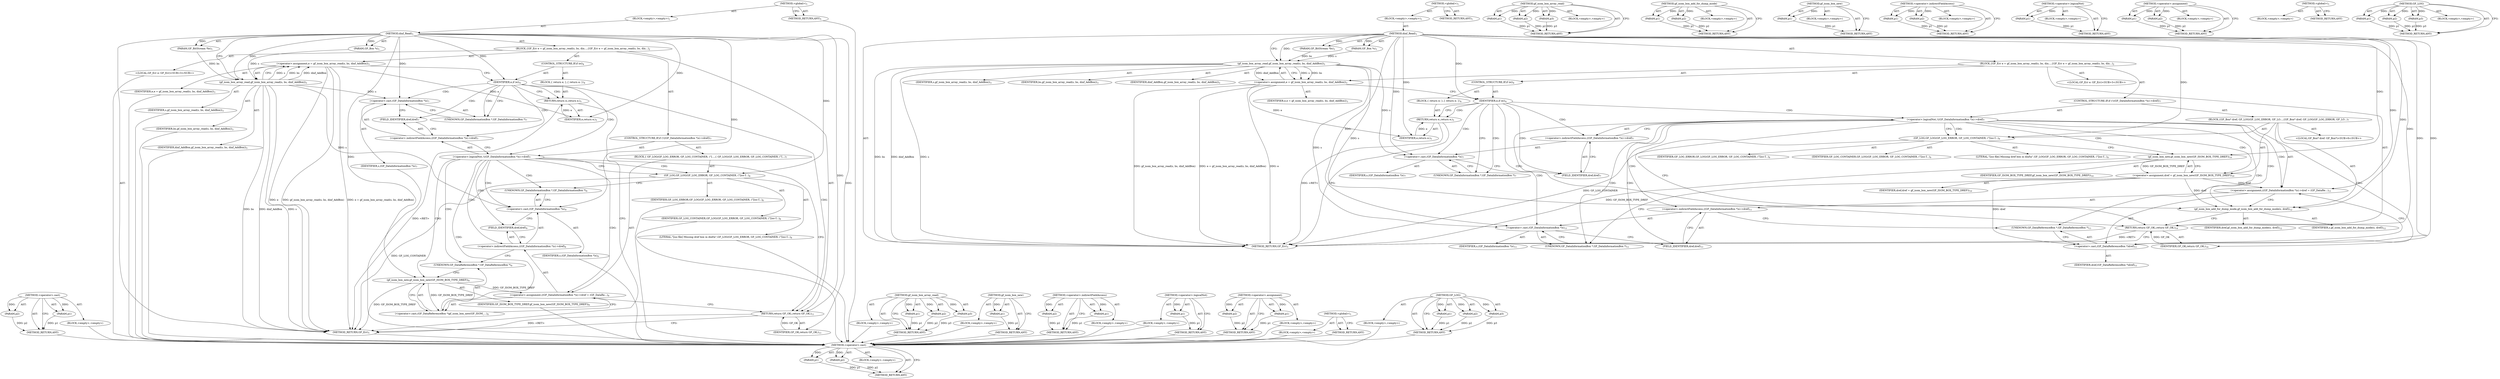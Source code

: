 digraph "GF_LOG" {
vulnerable_91 [label=<(METHOD,&lt;operator&gt;.cast)>];
vulnerable_92 [label=<(PARAM,p1)>];
vulnerable_93 [label=<(PARAM,p2)>];
vulnerable_94 [label=<(BLOCK,&lt;empty&gt;,&lt;empty&gt;)>];
vulnerable_95 [label=<(METHOD_RETURN,ANY)>];
vulnerable_6 [label=<(METHOD,&lt;global&gt;)<SUB>1</SUB>>];
vulnerable_7 [label=<(BLOCK,&lt;empty&gt;,&lt;empty&gt;)<SUB>1</SUB>>];
vulnerable_8 [label=<(METHOD,dinf_Read)<SUB>1</SUB>>];
vulnerable_9 [label=<(PARAM,GF_Box *s)<SUB>1</SUB>>];
vulnerable_10 [label=<(PARAM,GF_BitStream *bs)<SUB>1</SUB>>];
vulnerable_11 [label=<(BLOCK,{
	GF_Err e = gf_isom_box_array_read(s, bs, din...,{
	GF_Err e = gf_isom_box_array_read(s, bs, din...)<SUB>2</SUB>>];
vulnerable_12 [label="<(LOCAL,GF_Err e: GF_Err)<SUB>3</SUB>>"];
vulnerable_13 [label=<(&lt;operator&gt;.assignment,e = gf_isom_box_array_read(s, bs, dinf_AddBox))<SUB>3</SUB>>];
vulnerable_14 [label=<(IDENTIFIER,e,e = gf_isom_box_array_read(s, bs, dinf_AddBox))<SUB>3</SUB>>];
vulnerable_15 [label=<(gf_isom_box_array_read,gf_isom_box_array_read(s, bs, dinf_AddBox))<SUB>3</SUB>>];
vulnerable_16 [label=<(IDENTIFIER,s,gf_isom_box_array_read(s, bs, dinf_AddBox))<SUB>3</SUB>>];
vulnerable_17 [label=<(IDENTIFIER,bs,gf_isom_box_array_read(s, bs, dinf_AddBox))<SUB>3</SUB>>];
vulnerable_18 [label=<(IDENTIFIER,dinf_AddBox,gf_isom_box_array_read(s, bs, dinf_AddBox))<SUB>3</SUB>>];
vulnerable_19 [label=<(CONTROL_STRUCTURE,IF,if (e))<SUB>4</SUB>>];
vulnerable_20 [label=<(IDENTIFIER,e,if (e))<SUB>4</SUB>>];
vulnerable_21 [label=<(BLOCK,{
 		return e;
 	},{
 		return e;
 	})<SUB>4</SUB>>];
vulnerable_22 [label=<(RETURN,return e;,return e;)<SUB>5</SUB>>];
vulnerable_23 [label=<(IDENTIFIER,e,return e;)<SUB>5</SUB>>];
vulnerable_24 [label=<(CONTROL_STRUCTURE,IF,if (!((GF_DataInformationBox *)s)-&gt;dref))<SUB>7</SUB>>];
vulnerable_25 [label=<(&lt;operator&gt;.logicalNot,!((GF_DataInformationBox *)s)-&gt;dref)<SUB>7</SUB>>];
vulnerable_26 [label=<(&lt;operator&gt;.indirectFieldAccess,((GF_DataInformationBox *)s)-&gt;dref)<SUB>7</SUB>>];
vulnerable_27 [label=<(&lt;operator&gt;.cast,(GF_DataInformationBox *)s)<SUB>7</SUB>>];
vulnerable_28 [label=<(UNKNOWN,GF_DataInformationBox *,GF_DataInformationBox *)<SUB>7</SUB>>];
vulnerable_29 [label=<(IDENTIFIER,s,(GF_DataInformationBox *)s)<SUB>7</SUB>>];
vulnerable_30 [label=<(FIELD_IDENTIFIER,dref,dref)<SUB>7</SUB>>];
vulnerable_31 [label=<(BLOCK,{
 		GF_LOG(GF_LOG_ERROR, GF_LOG_CONTAINER, (&quot;[...,{
 		GF_LOG(GF_LOG_ERROR, GF_LOG_CONTAINER, (&quot;[...)<SUB>7</SUB>>];
vulnerable_32 [label=<(GF_LOG,GF_LOG(GF_LOG_ERROR, GF_LOG_CONTAINER, (&quot;[iso f...)<SUB>8</SUB>>];
vulnerable_33 [label=<(IDENTIFIER,GF_LOG_ERROR,GF_LOG(GF_LOG_ERROR, GF_LOG_CONTAINER, (&quot;[iso f...)<SUB>8</SUB>>];
vulnerable_34 [label=<(IDENTIFIER,GF_LOG_CONTAINER,GF_LOG(GF_LOG_ERROR, GF_LOG_CONTAINER, (&quot;[iso f...)<SUB>8</SUB>>];
vulnerable_35 [label=<(LITERAL,&quot;[iso file] Missing dref box in dinf\n&quot;,GF_LOG(GF_LOG_ERROR, GF_LOG_CONTAINER, (&quot;[iso f...)<SUB>8</SUB>>];
vulnerable_36 [label=<(&lt;operator&gt;.assignment,((GF_DataInformationBox *)s)-&gt;dref = (GF_DataRe...)<SUB>9</SUB>>];
vulnerable_37 [label=<(&lt;operator&gt;.indirectFieldAccess,((GF_DataInformationBox *)s)-&gt;dref)<SUB>9</SUB>>];
vulnerable_38 [label=<(&lt;operator&gt;.cast,(GF_DataInformationBox *)s)<SUB>9</SUB>>];
vulnerable_39 [label=<(UNKNOWN,GF_DataInformationBox *,GF_DataInformationBox *)<SUB>9</SUB>>];
vulnerable_40 [label=<(IDENTIFIER,s,(GF_DataInformationBox *)s)<SUB>9</SUB>>];
vulnerable_41 [label=<(FIELD_IDENTIFIER,dref,dref)<SUB>9</SUB>>];
vulnerable_42 [label=<(&lt;operator&gt;.cast,(GF_DataReferenceBox *)gf_isom_box_new(GF_ISOM_...)<SUB>9</SUB>>];
vulnerable_43 [label=<(UNKNOWN,GF_DataReferenceBox *,GF_DataReferenceBox *)<SUB>9</SUB>>];
vulnerable_44 [label=<(gf_isom_box_new,gf_isom_box_new(GF_ISOM_BOX_TYPE_DREF))<SUB>9</SUB>>];
vulnerable_45 [label=<(IDENTIFIER,GF_ISOM_BOX_TYPE_DREF,gf_isom_box_new(GF_ISOM_BOX_TYPE_DREF))<SUB>9</SUB>>];
vulnerable_46 [label=<(RETURN,return GF_OK;,return GF_OK;)<SUB>11</SUB>>];
vulnerable_47 [label=<(IDENTIFIER,GF_OK,return GF_OK;)<SUB>11</SUB>>];
vulnerable_48 [label=<(METHOD_RETURN,GF_Err)<SUB>1</SUB>>];
vulnerable_50 [label=<(METHOD_RETURN,ANY)<SUB>1</SUB>>];
vulnerable_76 [label=<(METHOD,gf_isom_box_array_read)>];
vulnerable_77 [label=<(PARAM,p1)>];
vulnerable_78 [label=<(PARAM,p2)>];
vulnerable_79 [label=<(PARAM,p3)>];
vulnerable_80 [label=<(BLOCK,&lt;empty&gt;,&lt;empty&gt;)>];
vulnerable_81 [label=<(METHOD_RETURN,ANY)>];
vulnerable_102 [label=<(METHOD,gf_isom_box_new)>];
vulnerable_103 [label=<(PARAM,p1)>];
vulnerable_104 [label=<(BLOCK,&lt;empty&gt;,&lt;empty&gt;)>];
vulnerable_105 [label=<(METHOD_RETURN,ANY)>];
vulnerable_86 [label=<(METHOD,&lt;operator&gt;.indirectFieldAccess)>];
vulnerable_87 [label=<(PARAM,p1)>];
vulnerable_88 [label=<(PARAM,p2)>];
vulnerable_89 [label=<(BLOCK,&lt;empty&gt;,&lt;empty&gt;)>];
vulnerable_90 [label=<(METHOD_RETURN,ANY)>];
vulnerable_82 [label=<(METHOD,&lt;operator&gt;.logicalNot)>];
vulnerable_83 [label=<(PARAM,p1)>];
vulnerable_84 [label=<(BLOCK,&lt;empty&gt;,&lt;empty&gt;)>];
vulnerable_85 [label=<(METHOD_RETURN,ANY)>];
vulnerable_71 [label=<(METHOD,&lt;operator&gt;.assignment)>];
vulnerable_72 [label=<(PARAM,p1)>];
vulnerable_73 [label=<(PARAM,p2)>];
vulnerable_74 [label=<(BLOCK,&lt;empty&gt;,&lt;empty&gt;)>];
vulnerable_75 [label=<(METHOD_RETURN,ANY)>];
vulnerable_65 [label=<(METHOD,&lt;global&gt;)<SUB>1</SUB>>];
vulnerable_66 [label=<(BLOCK,&lt;empty&gt;,&lt;empty&gt;)>];
vulnerable_67 [label=<(METHOD_RETURN,ANY)>];
vulnerable_96 [label=<(METHOD,GF_LOG)>];
vulnerable_97 [label=<(PARAM,p1)>];
vulnerable_98 [label=<(PARAM,p2)>];
vulnerable_99 [label=<(PARAM,p3)>];
vulnerable_100 [label=<(BLOCK,&lt;empty&gt;,&lt;empty&gt;)>];
vulnerable_101 [label=<(METHOD_RETURN,ANY)>];
fixed_98 [label=<(METHOD,&lt;operator&gt;.cast)>];
fixed_99 [label=<(PARAM,p1)>];
fixed_100 [label=<(PARAM,p2)>];
fixed_101 [label=<(BLOCK,&lt;empty&gt;,&lt;empty&gt;)>];
fixed_102 [label=<(METHOD_RETURN,ANY)>];
fixed_6 [label=<(METHOD,&lt;global&gt;)<SUB>1</SUB>>];
fixed_7 [label=<(BLOCK,&lt;empty&gt;,&lt;empty&gt;)<SUB>1</SUB>>];
fixed_8 [label=<(METHOD,dinf_Read)<SUB>1</SUB>>];
fixed_9 [label=<(PARAM,GF_Box *s)<SUB>1</SUB>>];
fixed_10 [label=<(PARAM,GF_BitStream *bs)<SUB>1</SUB>>];
fixed_11 [label=<(BLOCK,{
	GF_Err e = gf_isom_box_array_read(s, bs, din...,{
	GF_Err e = gf_isom_box_array_read(s, bs, din...)<SUB>2</SUB>>];
fixed_12 [label="<(LOCAL,GF_Err e: GF_Err)<SUB>3</SUB>>"];
fixed_13 [label=<(&lt;operator&gt;.assignment,e = gf_isom_box_array_read(s, bs, dinf_AddBox))<SUB>3</SUB>>];
fixed_14 [label=<(IDENTIFIER,e,e = gf_isom_box_array_read(s, bs, dinf_AddBox))<SUB>3</SUB>>];
fixed_15 [label=<(gf_isom_box_array_read,gf_isom_box_array_read(s, bs, dinf_AddBox))<SUB>3</SUB>>];
fixed_16 [label=<(IDENTIFIER,s,gf_isom_box_array_read(s, bs, dinf_AddBox))<SUB>3</SUB>>];
fixed_17 [label=<(IDENTIFIER,bs,gf_isom_box_array_read(s, bs, dinf_AddBox))<SUB>3</SUB>>];
fixed_18 [label=<(IDENTIFIER,dinf_AddBox,gf_isom_box_array_read(s, bs, dinf_AddBox))<SUB>3</SUB>>];
fixed_19 [label=<(CONTROL_STRUCTURE,IF,if (e))<SUB>4</SUB>>];
fixed_20 [label=<(IDENTIFIER,e,if (e))<SUB>4</SUB>>];
fixed_21 [label=<(BLOCK,{
 		return e;
 	},{
 		return e;
 	})<SUB>4</SUB>>];
fixed_22 [label=<(RETURN,return e;,return e;)<SUB>5</SUB>>];
fixed_23 [label=<(IDENTIFIER,e,return e;)<SUB>5</SUB>>];
fixed_24 [label=<(CONTROL_STRUCTURE,IF,if (!((GF_DataInformationBox *)s)-&gt;dref))<SUB>7</SUB>>];
fixed_25 [label=<(&lt;operator&gt;.logicalNot,!((GF_DataInformationBox *)s)-&gt;dref)<SUB>7</SUB>>];
fixed_26 [label=<(&lt;operator&gt;.indirectFieldAccess,((GF_DataInformationBox *)s)-&gt;dref)<SUB>7</SUB>>];
fixed_27 [label=<(&lt;operator&gt;.cast,(GF_DataInformationBox *)s)<SUB>7</SUB>>];
fixed_28 [label=<(UNKNOWN,GF_DataInformationBox *,GF_DataInformationBox *)<SUB>7</SUB>>];
fixed_29 [label=<(IDENTIFIER,s,(GF_DataInformationBox *)s)<SUB>7</SUB>>];
fixed_30 [label=<(FIELD_IDENTIFIER,dref,dref)<SUB>7</SUB>>];
fixed_31 [label=<(BLOCK,{
		GF_Box* dref;
 		GF_LOG(GF_LOG_ERROR, GF_LO...,{
		GF_Box* dref;
 		GF_LOG(GF_LOG_ERROR, GF_LO...)<SUB>7</SUB>>];
fixed_32 [label="<(LOCAL,GF_Box* dref: GF_Box*)<SUB>8</SUB>>"];
fixed_33 [label=<(GF_LOG,GF_LOG(GF_LOG_ERROR, GF_LOG_CONTAINER, (&quot;[iso f...)<SUB>9</SUB>>];
fixed_34 [label=<(IDENTIFIER,GF_LOG_ERROR,GF_LOG(GF_LOG_ERROR, GF_LOG_CONTAINER, (&quot;[iso f...)<SUB>9</SUB>>];
fixed_35 [label=<(IDENTIFIER,GF_LOG_CONTAINER,GF_LOG(GF_LOG_ERROR, GF_LOG_CONTAINER, (&quot;[iso f...)<SUB>9</SUB>>];
fixed_36 [label=<(LITERAL,&quot;[iso file] Missing dref box in dinf\n&quot;,GF_LOG(GF_LOG_ERROR, GF_LOG_CONTAINER, (&quot;[iso f...)<SUB>9</SUB>>];
fixed_37 [label=<(&lt;operator&gt;.assignment,dref = gf_isom_box_new(GF_ISOM_BOX_TYPE_DREF))<SUB>10</SUB>>];
fixed_38 [label=<(IDENTIFIER,dref,dref = gf_isom_box_new(GF_ISOM_BOX_TYPE_DREF))<SUB>10</SUB>>];
fixed_39 [label=<(gf_isom_box_new,gf_isom_box_new(GF_ISOM_BOX_TYPE_DREF))<SUB>10</SUB>>];
fixed_40 [label=<(IDENTIFIER,GF_ISOM_BOX_TYPE_DREF,gf_isom_box_new(GF_ISOM_BOX_TYPE_DREF))<SUB>10</SUB>>];
fixed_41 [label=<(&lt;operator&gt;.assignment,((GF_DataInformationBox *)s)-&gt;dref = (GF_DataRe...)<SUB>11</SUB>>];
fixed_42 [label=<(&lt;operator&gt;.indirectFieldAccess,((GF_DataInformationBox *)s)-&gt;dref)<SUB>11</SUB>>];
fixed_43 [label=<(&lt;operator&gt;.cast,(GF_DataInformationBox *)s)<SUB>11</SUB>>];
fixed_44 [label=<(UNKNOWN,GF_DataInformationBox *,GF_DataInformationBox *)<SUB>11</SUB>>];
fixed_45 [label=<(IDENTIFIER,s,(GF_DataInformationBox *)s)<SUB>11</SUB>>];
fixed_46 [label=<(FIELD_IDENTIFIER,dref,dref)<SUB>11</SUB>>];
fixed_47 [label=<(&lt;operator&gt;.cast,(GF_DataReferenceBox *)dref)<SUB>11</SUB>>];
fixed_48 [label=<(UNKNOWN,GF_DataReferenceBox *,GF_DataReferenceBox *)<SUB>11</SUB>>];
fixed_49 [label=<(IDENTIFIER,dref,(GF_DataReferenceBox *)dref)<SUB>11</SUB>>];
fixed_50 [label=<(gf_isom_box_add_for_dump_mode,gf_isom_box_add_for_dump_mode(s, dref))<SUB>12</SUB>>];
fixed_51 [label=<(IDENTIFIER,s,gf_isom_box_add_for_dump_mode(s, dref))<SUB>12</SUB>>];
fixed_52 [label=<(IDENTIFIER,dref,gf_isom_box_add_for_dump_mode(s, dref))<SUB>12</SUB>>];
fixed_53 [label=<(RETURN,return GF_OK;,return GF_OK;)<SUB>14</SUB>>];
fixed_54 [label=<(IDENTIFIER,GF_OK,return GF_OK;)<SUB>14</SUB>>];
fixed_55 [label=<(METHOD_RETURN,GF_Err)<SUB>1</SUB>>];
fixed_57 [label=<(METHOD_RETURN,ANY)<SUB>1</SUB>>];
fixed_83 [label=<(METHOD,gf_isom_box_array_read)>];
fixed_84 [label=<(PARAM,p1)>];
fixed_85 [label=<(PARAM,p2)>];
fixed_86 [label=<(PARAM,p3)>];
fixed_87 [label=<(BLOCK,&lt;empty&gt;,&lt;empty&gt;)>];
fixed_88 [label=<(METHOD_RETURN,ANY)>];
fixed_113 [label=<(METHOD,gf_isom_box_add_for_dump_mode)>];
fixed_114 [label=<(PARAM,p1)>];
fixed_115 [label=<(PARAM,p2)>];
fixed_116 [label=<(BLOCK,&lt;empty&gt;,&lt;empty&gt;)>];
fixed_117 [label=<(METHOD_RETURN,ANY)>];
fixed_109 [label=<(METHOD,gf_isom_box_new)>];
fixed_110 [label=<(PARAM,p1)>];
fixed_111 [label=<(BLOCK,&lt;empty&gt;,&lt;empty&gt;)>];
fixed_112 [label=<(METHOD_RETURN,ANY)>];
fixed_93 [label=<(METHOD,&lt;operator&gt;.indirectFieldAccess)>];
fixed_94 [label=<(PARAM,p1)>];
fixed_95 [label=<(PARAM,p2)>];
fixed_96 [label=<(BLOCK,&lt;empty&gt;,&lt;empty&gt;)>];
fixed_97 [label=<(METHOD_RETURN,ANY)>];
fixed_89 [label=<(METHOD,&lt;operator&gt;.logicalNot)>];
fixed_90 [label=<(PARAM,p1)>];
fixed_91 [label=<(BLOCK,&lt;empty&gt;,&lt;empty&gt;)>];
fixed_92 [label=<(METHOD_RETURN,ANY)>];
fixed_78 [label=<(METHOD,&lt;operator&gt;.assignment)>];
fixed_79 [label=<(PARAM,p1)>];
fixed_80 [label=<(PARAM,p2)>];
fixed_81 [label=<(BLOCK,&lt;empty&gt;,&lt;empty&gt;)>];
fixed_82 [label=<(METHOD_RETURN,ANY)>];
fixed_72 [label=<(METHOD,&lt;global&gt;)<SUB>1</SUB>>];
fixed_73 [label=<(BLOCK,&lt;empty&gt;,&lt;empty&gt;)>];
fixed_74 [label=<(METHOD_RETURN,ANY)>];
fixed_103 [label=<(METHOD,GF_LOG)>];
fixed_104 [label=<(PARAM,p1)>];
fixed_105 [label=<(PARAM,p2)>];
fixed_106 [label=<(PARAM,p3)>];
fixed_107 [label=<(BLOCK,&lt;empty&gt;,&lt;empty&gt;)>];
fixed_108 [label=<(METHOD_RETURN,ANY)>];
vulnerable_91 -> vulnerable_92  [key=0, label="AST: "];
vulnerable_91 -> vulnerable_92  [key=1, label="DDG: "];
vulnerable_91 -> vulnerable_94  [key=0, label="AST: "];
vulnerable_91 -> vulnerable_93  [key=0, label="AST: "];
vulnerable_91 -> vulnerable_93  [key=1, label="DDG: "];
vulnerable_91 -> vulnerable_95  [key=0, label="AST: "];
vulnerable_91 -> vulnerable_95  [key=1, label="CFG: "];
vulnerable_92 -> vulnerable_95  [key=0, label="DDG: p1"];
vulnerable_93 -> vulnerable_95  [key=0, label="DDG: p2"];
vulnerable_94 -> fixed_98  [key=0];
vulnerable_95 -> fixed_98  [key=0];
vulnerable_6 -> vulnerable_7  [key=0, label="AST: "];
vulnerable_6 -> vulnerable_50  [key=0, label="AST: "];
vulnerable_6 -> vulnerable_50  [key=1, label="CFG: "];
vulnerable_7 -> vulnerable_8  [key=0, label="AST: "];
vulnerable_8 -> vulnerable_9  [key=0, label="AST: "];
vulnerable_8 -> vulnerable_9  [key=1, label="DDG: "];
vulnerable_8 -> vulnerable_10  [key=0, label="AST: "];
vulnerable_8 -> vulnerable_10  [key=1, label="DDG: "];
vulnerable_8 -> vulnerable_11  [key=0, label="AST: "];
vulnerable_8 -> vulnerable_48  [key=0, label="AST: "];
vulnerable_8 -> vulnerable_15  [key=0, label="CFG: "];
vulnerable_8 -> vulnerable_15  [key=1, label="DDG: "];
vulnerable_8 -> vulnerable_46  [key=0, label="DDG: "];
vulnerable_8 -> vulnerable_20  [key=0, label="DDG: "];
vulnerable_8 -> vulnerable_47  [key=0, label="DDG: "];
vulnerable_8 -> vulnerable_23  [key=0, label="DDG: "];
vulnerable_8 -> vulnerable_32  [key=0, label="DDG: "];
vulnerable_8 -> vulnerable_27  [key=0, label="DDG: "];
vulnerable_8 -> vulnerable_38  [key=0, label="DDG: "];
vulnerable_8 -> vulnerable_44  [key=0, label="DDG: "];
vulnerable_9 -> vulnerable_15  [key=0, label="DDG: s"];
vulnerable_10 -> vulnerable_15  [key=0, label="DDG: bs"];
vulnerable_11 -> vulnerable_12  [key=0, label="AST: "];
vulnerable_11 -> vulnerable_13  [key=0, label="AST: "];
vulnerable_11 -> vulnerable_19  [key=0, label="AST: "];
vulnerable_11 -> vulnerable_24  [key=0, label="AST: "];
vulnerable_11 -> vulnerable_46  [key=0, label="AST: "];
vulnerable_12 -> fixed_98  [key=0];
vulnerable_13 -> vulnerable_14  [key=0, label="AST: "];
vulnerable_13 -> vulnerable_15  [key=0, label="AST: "];
vulnerable_13 -> vulnerable_20  [key=0, label="CFG: "];
vulnerable_13 -> vulnerable_48  [key=0, label="DDG: e"];
vulnerable_13 -> vulnerable_48  [key=1, label="DDG: gf_isom_box_array_read(s, bs, dinf_AddBox)"];
vulnerable_13 -> vulnerable_48  [key=2, label="DDG: e = gf_isom_box_array_read(s, bs, dinf_AddBox)"];
vulnerable_13 -> vulnerable_23  [key=0, label="DDG: e"];
vulnerable_14 -> fixed_98  [key=0];
vulnerable_15 -> vulnerable_16  [key=0, label="AST: "];
vulnerable_15 -> vulnerable_17  [key=0, label="AST: "];
vulnerable_15 -> vulnerable_18  [key=0, label="AST: "];
vulnerable_15 -> vulnerable_13  [key=0, label="CFG: "];
vulnerable_15 -> vulnerable_13  [key=1, label="DDG: s"];
vulnerable_15 -> vulnerable_13  [key=2, label="DDG: bs"];
vulnerable_15 -> vulnerable_13  [key=3, label="DDG: dinf_AddBox"];
vulnerable_15 -> vulnerable_48  [key=0, label="DDG: s"];
vulnerable_15 -> vulnerable_48  [key=1, label="DDG: bs"];
vulnerable_15 -> vulnerable_48  [key=2, label="DDG: dinf_AddBox"];
vulnerable_15 -> vulnerable_27  [key=0, label="DDG: s"];
vulnerable_15 -> vulnerable_38  [key=0, label="DDG: s"];
vulnerable_16 -> fixed_98  [key=0];
vulnerable_17 -> fixed_98  [key=0];
vulnerable_18 -> fixed_98  [key=0];
vulnerable_19 -> vulnerable_20  [key=0, label="AST: "];
vulnerable_19 -> vulnerable_21  [key=0, label="AST: "];
vulnerable_20 -> vulnerable_28  [key=0, label="CFG: "];
vulnerable_20 -> vulnerable_28  [key=1, label="CDG: "];
vulnerable_20 -> vulnerable_22  [key=0, label="CFG: "];
vulnerable_20 -> vulnerable_22  [key=1, label="CDG: "];
vulnerable_20 -> vulnerable_30  [key=0, label="CDG: "];
vulnerable_20 -> vulnerable_26  [key=0, label="CDG: "];
vulnerable_20 -> vulnerable_46  [key=0, label="CDG: "];
vulnerable_20 -> vulnerable_25  [key=0, label="CDG: "];
vulnerable_20 -> vulnerable_27  [key=0, label="CDG: "];
vulnerable_21 -> vulnerable_22  [key=0, label="AST: "];
vulnerable_22 -> vulnerable_23  [key=0, label="AST: "];
vulnerable_22 -> vulnerable_48  [key=0, label="CFG: "];
vulnerable_22 -> vulnerable_48  [key=1, label="DDG: &lt;RET&gt;"];
vulnerable_23 -> vulnerable_22  [key=0, label="DDG: e"];
vulnerable_24 -> vulnerable_25  [key=0, label="AST: "];
vulnerable_24 -> vulnerable_31  [key=0, label="AST: "];
vulnerable_25 -> vulnerable_26  [key=0, label="AST: "];
vulnerable_25 -> vulnerable_32  [key=0, label="CFG: "];
vulnerable_25 -> vulnerable_32  [key=1, label="CDG: "];
vulnerable_25 -> vulnerable_46  [key=0, label="CFG: "];
vulnerable_25 -> vulnerable_42  [key=0, label="CDG: "];
vulnerable_25 -> vulnerable_36  [key=0, label="CDG: "];
vulnerable_25 -> vulnerable_37  [key=0, label="CDG: "];
vulnerable_25 -> vulnerable_38  [key=0, label="CDG: "];
vulnerable_25 -> vulnerable_41  [key=0, label="CDG: "];
vulnerable_25 -> vulnerable_44  [key=0, label="CDG: "];
vulnerable_25 -> vulnerable_39  [key=0, label="CDG: "];
vulnerable_25 -> vulnerable_43  [key=0, label="CDG: "];
vulnerable_26 -> vulnerable_27  [key=0, label="AST: "];
vulnerable_26 -> vulnerable_30  [key=0, label="AST: "];
vulnerable_26 -> vulnerable_25  [key=0, label="CFG: "];
vulnerable_27 -> vulnerable_28  [key=0, label="AST: "];
vulnerable_27 -> vulnerable_29  [key=0, label="AST: "];
vulnerable_27 -> vulnerable_30  [key=0, label="CFG: "];
vulnerable_28 -> vulnerable_27  [key=0, label="CFG: "];
vulnerable_29 -> fixed_98  [key=0];
vulnerable_30 -> vulnerable_26  [key=0, label="CFG: "];
vulnerable_31 -> vulnerable_32  [key=0, label="AST: "];
vulnerable_31 -> vulnerable_36  [key=0, label="AST: "];
vulnerable_32 -> vulnerable_33  [key=0, label="AST: "];
vulnerable_32 -> vulnerable_34  [key=0, label="AST: "];
vulnerable_32 -> vulnerable_35  [key=0, label="AST: "];
vulnerable_32 -> vulnerable_39  [key=0, label="CFG: "];
vulnerable_32 -> vulnerable_48  [key=0, label="DDG: GF_LOG_CONTAINER"];
vulnerable_33 -> fixed_98  [key=0];
vulnerable_34 -> fixed_98  [key=0];
vulnerable_35 -> fixed_98  [key=0];
vulnerable_36 -> vulnerable_37  [key=0, label="AST: "];
vulnerable_36 -> vulnerable_42  [key=0, label="AST: "];
vulnerable_36 -> vulnerable_46  [key=0, label="CFG: "];
vulnerable_37 -> vulnerable_38  [key=0, label="AST: "];
vulnerable_37 -> vulnerable_41  [key=0, label="AST: "];
vulnerable_37 -> vulnerable_43  [key=0, label="CFG: "];
vulnerable_38 -> vulnerable_39  [key=0, label="AST: "];
vulnerable_38 -> vulnerable_40  [key=0, label="AST: "];
vulnerable_38 -> vulnerable_41  [key=0, label="CFG: "];
vulnerable_39 -> vulnerable_38  [key=0, label="CFG: "];
vulnerable_40 -> fixed_98  [key=0];
vulnerable_41 -> vulnerable_37  [key=0, label="CFG: "];
vulnerable_42 -> vulnerable_43  [key=0, label="AST: "];
vulnerable_42 -> vulnerable_44  [key=0, label="AST: "];
vulnerable_42 -> vulnerable_36  [key=0, label="CFG: "];
vulnerable_43 -> vulnerable_44  [key=0, label="CFG: "];
vulnerable_44 -> vulnerable_45  [key=0, label="AST: "];
vulnerable_44 -> vulnerable_42  [key=0, label="CFG: "];
vulnerable_44 -> vulnerable_42  [key=1, label="DDG: GF_ISOM_BOX_TYPE_DREF"];
vulnerable_44 -> vulnerable_48  [key=0, label="DDG: GF_ISOM_BOX_TYPE_DREF"];
vulnerable_44 -> vulnerable_36  [key=0, label="DDG: GF_ISOM_BOX_TYPE_DREF"];
vulnerable_45 -> fixed_98  [key=0];
vulnerable_46 -> vulnerable_47  [key=0, label="AST: "];
vulnerable_46 -> vulnerable_48  [key=0, label="CFG: "];
vulnerable_46 -> vulnerable_48  [key=1, label="DDG: &lt;RET&gt;"];
vulnerable_47 -> vulnerable_46  [key=0, label="DDG: GF_OK"];
vulnerable_48 -> fixed_98  [key=0];
vulnerable_50 -> fixed_98  [key=0];
vulnerable_76 -> vulnerable_77  [key=0, label="AST: "];
vulnerable_76 -> vulnerable_77  [key=1, label="DDG: "];
vulnerable_76 -> vulnerable_80  [key=0, label="AST: "];
vulnerable_76 -> vulnerable_78  [key=0, label="AST: "];
vulnerable_76 -> vulnerable_78  [key=1, label="DDG: "];
vulnerable_76 -> vulnerable_81  [key=0, label="AST: "];
vulnerable_76 -> vulnerable_81  [key=1, label="CFG: "];
vulnerable_76 -> vulnerable_79  [key=0, label="AST: "];
vulnerable_76 -> vulnerable_79  [key=1, label="DDG: "];
vulnerable_77 -> vulnerable_81  [key=0, label="DDG: p1"];
vulnerable_78 -> vulnerable_81  [key=0, label="DDG: p2"];
vulnerable_79 -> vulnerable_81  [key=0, label="DDG: p3"];
vulnerable_80 -> fixed_98  [key=0];
vulnerable_81 -> fixed_98  [key=0];
vulnerable_102 -> vulnerable_103  [key=0, label="AST: "];
vulnerable_102 -> vulnerable_103  [key=1, label="DDG: "];
vulnerable_102 -> vulnerable_104  [key=0, label="AST: "];
vulnerable_102 -> vulnerable_105  [key=0, label="AST: "];
vulnerable_102 -> vulnerable_105  [key=1, label="CFG: "];
vulnerable_103 -> vulnerable_105  [key=0, label="DDG: p1"];
vulnerable_104 -> fixed_98  [key=0];
vulnerable_105 -> fixed_98  [key=0];
vulnerable_86 -> vulnerable_87  [key=0, label="AST: "];
vulnerable_86 -> vulnerable_87  [key=1, label="DDG: "];
vulnerable_86 -> vulnerable_89  [key=0, label="AST: "];
vulnerable_86 -> vulnerable_88  [key=0, label="AST: "];
vulnerable_86 -> vulnerable_88  [key=1, label="DDG: "];
vulnerable_86 -> vulnerable_90  [key=0, label="AST: "];
vulnerable_86 -> vulnerable_90  [key=1, label="CFG: "];
vulnerable_87 -> vulnerable_90  [key=0, label="DDG: p1"];
vulnerable_88 -> vulnerable_90  [key=0, label="DDG: p2"];
vulnerable_89 -> fixed_98  [key=0];
vulnerable_90 -> fixed_98  [key=0];
vulnerable_82 -> vulnerable_83  [key=0, label="AST: "];
vulnerable_82 -> vulnerable_83  [key=1, label="DDG: "];
vulnerable_82 -> vulnerable_84  [key=0, label="AST: "];
vulnerable_82 -> vulnerable_85  [key=0, label="AST: "];
vulnerable_82 -> vulnerable_85  [key=1, label="CFG: "];
vulnerable_83 -> vulnerable_85  [key=0, label="DDG: p1"];
vulnerable_84 -> fixed_98  [key=0];
vulnerable_85 -> fixed_98  [key=0];
vulnerable_71 -> vulnerable_72  [key=0, label="AST: "];
vulnerable_71 -> vulnerable_72  [key=1, label="DDG: "];
vulnerable_71 -> vulnerable_74  [key=0, label="AST: "];
vulnerable_71 -> vulnerable_73  [key=0, label="AST: "];
vulnerable_71 -> vulnerable_73  [key=1, label="DDG: "];
vulnerable_71 -> vulnerable_75  [key=0, label="AST: "];
vulnerable_71 -> vulnerable_75  [key=1, label="CFG: "];
vulnerable_72 -> vulnerable_75  [key=0, label="DDG: p1"];
vulnerable_73 -> vulnerable_75  [key=0, label="DDG: p2"];
vulnerable_74 -> fixed_98  [key=0];
vulnerable_75 -> fixed_98  [key=0];
vulnerable_65 -> vulnerable_66  [key=0, label="AST: "];
vulnerable_65 -> vulnerable_67  [key=0, label="AST: "];
vulnerable_65 -> vulnerable_67  [key=1, label="CFG: "];
vulnerable_66 -> fixed_98  [key=0];
vulnerable_67 -> fixed_98  [key=0];
vulnerable_96 -> vulnerable_97  [key=0, label="AST: "];
vulnerable_96 -> vulnerable_97  [key=1, label="DDG: "];
vulnerable_96 -> vulnerable_100  [key=0, label="AST: "];
vulnerable_96 -> vulnerable_98  [key=0, label="AST: "];
vulnerable_96 -> vulnerable_98  [key=1, label="DDG: "];
vulnerable_96 -> vulnerable_101  [key=0, label="AST: "];
vulnerable_96 -> vulnerable_101  [key=1, label="CFG: "];
vulnerable_96 -> vulnerable_99  [key=0, label="AST: "];
vulnerable_96 -> vulnerable_99  [key=1, label="DDG: "];
vulnerable_97 -> vulnerable_101  [key=0, label="DDG: p1"];
vulnerable_98 -> vulnerable_101  [key=0, label="DDG: p2"];
vulnerable_99 -> vulnerable_101  [key=0, label="DDG: p3"];
vulnerable_100 -> fixed_98  [key=0];
vulnerable_101 -> fixed_98  [key=0];
fixed_98 -> fixed_99  [key=0, label="AST: "];
fixed_98 -> fixed_99  [key=1, label="DDG: "];
fixed_98 -> fixed_101  [key=0, label="AST: "];
fixed_98 -> fixed_100  [key=0, label="AST: "];
fixed_98 -> fixed_100  [key=1, label="DDG: "];
fixed_98 -> fixed_102  [key=0, label="AST: "];
fixed_98 -> fixed_102  [key=1, label="CFG: "];
fixed_99 -> fixed_102  [key=0, label="DDG: p1"];
fixed_100 -> fixed_102  [key=0, label="DDG: p2"];
fixed_6 -> fixed_7  [key=0, label="AST: "];
fixed_6 -> fixed_57  [key=0, label="AST: "];
fixed_6 -> fixed_57  [key=1, label="CFG: "];
fixed_7 -> fixed_8  [key=0, label="AST: "];
fixed_8 -> fixed_9  [key=0, label="AST: "];
fixed_8 -> fixed_9  [key=1, label="DDG: "];
fixed_8 -> fixed_10  [key=0, label="AST: "];
fixed_8 -> fixed_10  [key=1, label="DDG: "];
fixed_8 -> fixed_11  [key=0, label="AST: "];
fixed_8 -> fixed_55  [key=0, label="AST: "];
fixed_8 -> fixed_15  [key=0, label="CFG: "];
fixed_8 -> fixed_15  [key=1, label="DDG: "];
fixed_8 -> fixed_53  [key=0, label="DDG: "];
fixed_8 -> fixed_20  [key=0, label="DDG: "];
fixed_8 -> fixed_54  [key=0, label="DDG: "];
fixed_8 -> fixed_41  [key=0, label="DDG: "];
fixed_8 -> fixed_23  [key=0, label="DDG: "];
fixed_8 -> fixed_33  [key=0, label="DDG: "];
fixed_8 -> fixed_50  [key=0, label="DDG: "];
fixed_8 -> fixed_27  [key=0, label="DDG: "];
fixed_8 -> fixed_39  [key=0, label="DDG: "];
fixed_8 -> fixed_47  [key=0, label="DDG: "];
fixed_8 -> fixed_43  [key=0, label="DDG: "];
fixed_9 -> fixed_15  [key=0, label="DDG: s"];
fixed_10 -> fixed_15  [key=0, label="DDG: bs"];
fixed_11 -> fixed_12  [key=0, label="AST: "];
fixed_11 -> fixed_13  [key=0, label="AST: "];
fixed_11 -> fixed_19  [key=0, label="AST: "];
fixed_11 -> fixed_24  [key=0, label="AST: "];
fixed_11 -> fixed_53  [key=0, label="AST: "];
fixed_13 -> fixed_14  [key=0, label="AST: "];
fixed_13 -> fixed_15  [key=0, label="AST: "];
fixed_13 -> fixed_20  [key=0, label="CFG: "];
fixed_13 -> fixed_55  [key=0, label="DDG: e"];
fixed_13 -> fixed_55  [key=1, label="DDG: gf_isom_box_array_read(s, bs, dinf_AddBox)"];
fixed_13 -> fixed_55  [key=2, label="DDG: e = gf_isom_box_array_read(s, bs, dinf_AddBox)"];
fixed_13 -> fixed_23  [key=0, label="DDG: e"];
fixed_15 -> fixed_16  [key=0, label="AST: "];
fixed_15 -> fixed_17  [key=0, label="AST: "];
fixed_15 -> fixed_18  [key=0, label="AST: "];
fixed_15 -> fixed_13  [key=0, label="CFG: "];
fixed_15 -> fixed_13  [key=1, label="DDG: s"];
fixed_15 -> fixed_13  [key=2, label="DDG: bs"];
fixed_15 -> fixed_13  [key=3, label="DDG: dinf_AddBox"];
fixed_15 -> fixed_55  [key=0, label="DDG: s"];
fixed_15 -> fixed_55  [key=1, label="DDG: bs"];
fixed_15 -> fixed_55  [key=2, label="DDG: dinf_AddBox"];
fixed_15 -> fixed_50  [key=0, label="DDG: s"];
fixed_15 -> fixed_27  [key=0, label="DDG: s"];
fixed_15 -> fixed_43  [key=0, label="DDG: s"];
fixed_19 -> fixed_20  [key=0, label="AST: "];
fixed_19 -> fixed_21  [key=0, label="AST: "];
fixed_20 -> fixed_28  [key=0, label="CFG: "];
fixed_20 -> fixed_28  [key=1, label="CDG: "];
fixed_20 -> fixed_22  [key=0, label="CFG: "];
fixed_20 -> fixed_22  [key=1, label="CDG: "];
fixed_20 -> fixed_30  [key=0, label="CDG: "];
fixed_20 -> fixed_26  [key=0, label="CDG: "];
fixed_20 -> fixed_53  [key=0, label="CDG: "];
fixed_20 -> fixed_25  [key=0, label="CDG: "];
fixed_20 -> fixed_27  [key=0, label="CDG: "];
fixed_21 -> fixed_22  [key=0, label="AST: "];
fixed_22 -> fixed_23  [key=0, label="AST: "];
fixed_22 -> fixed_55  [key=0, label="CFG: "];
fixed_22 -> fixed_55  [key=1, label="DDG: &lt;RET&gt;"];
fixed_23 -> fixed_22  [key=0, label="DDG: e"];
fixed_24 -> fixed_25  [key=0, label="AST: "];
fixed_24 -> fixed_31  [key=0, label="AST: "];
fixed_25 -> fixed_26  [key=0, label="AST: "];
fixed_25 -> fixed_33  [key=0, label="CFG: "];
fixed_25 -> fixed_33  [key=1, label="CDG: "];
fixed_25 -> fixed_53  [key=0, label="CFG: "];
fixed_25 -> fixed_47  [key=0, label="CDG: "];
fixed_25 -> fixed_48  [key=0, label="CDG: "];
fixed_25 -> fixed_42  [key=0, label="CDG: "];
fixed_25 -> fixed_37  [key=0, label="CDG: "];
fixed_25 -> fixed_46  [key=0, label="CDG: "];
fixed_25 -> fixed_41  [key=0, label="CDG: "];
fixed_25 -> fixed_50  [key=0, label="CDG: "];
fixed_25 -> fixed_44  [key=0, label="CDG: "];
fixed_25 -> fixed_39  [key=0, label="CDG: "];
fixed_25 -> fixed_43  [key=0, label="CDG: "];
fixed_26 -> fixed_27  [key=0, label="AST: "];
fixed_26 -> fixed_30  [key=0, label="AST: "];
fixed_26 -> fixed_25  [key=0, label="CFG: "];
fixed_27 -> fixed_28  [key=0, label="AST: "];
fixed_27 -> fixed_29  [key=0, label="AST: "];
fixed_27 -> fixed_30  [key=0, label="CFG: "];
fixed_28 -> fixed_27  [key=0, label="CFG: "];
fixed_30 -> fixed_26  [key=0, label="CFG: "];
fixed_31 -> fixed_32  [key=0, label="AST: "];
fixed_31 -> fixed_33  [key=0, label="AST: "];
fixed_31 -> fixed_37  [key=0, label="AST: "];
fixed_31 -> fixed_41  [key=0, label="AST: "];
fixed_31 -> fixed_50  [key=0, label="AST: "];
fixed_33 -> fixed_34  [key=0, label="AST: "];
fixed_33 -> fixed_35  [key=0, label="AST: "];
fixed_33 -> fixed_36  [key=0, label="AST: "];
fixed_33 -> fixed_39  [key=0, label="CFG: "];
fixed_33 -> fixed_55  [key=0, label="DDG: GF_LOG_CONTAINER"];
fixed_37 -> fixed_38  [key=0, label="AST: "];
fixed_37 -> fixed_39  [key=0, label="AST: "];
fixed_37 -> fixed_44  [key=0, label="CFG: "];
fixed_37 -> fixed_41  [key=0, label="DDG: dref"];
fixed_37 -> fixed_50  [key=0, label="DDG: dref"];
fixed_37 -> fixed_47  [key=0, label="DDG: dref"];
fixed_39 -> fixed_40  [key=0, label="AST: "];
fixed_39 -> fixed_37  [key=0, label="CFG: "];
fixed_39 -> fixed_37  [key=1, label="DDG: GF_ISOM_BOX_TYPE_DREF"];
fixed_39 -> fixed_55  [key=0, label="DDG: GF_ISOM_BOX_TYPE_DREF"];
fixed_41 -> fixed_42  [key=0, label="AST: "];
fixed_41 -> fixed_47  [key=0, label="AST: "];
fixed_41 -> fixed_50  [key=0, label="CFG: "];
fixed_42 -> fixed_43  [key=0, label="AST: "];
fixed_42 -> fixed_46  [key=0, label="AST: "];
fixed_42 -> fixed_48  [key=0, label="CFG: "];
fixed_43 -> fixed_44  [key=0, label="AST: "];
fixed_43 -> fixed_45  [key=0, label="AST: "];
fixed_43 -> fixed_46  [key=0, label="CFG: "];
fixed_44 -> fixed_43  [key=0, label="CFG: "];
fixed_46 -> fixed_42  [key=0, label="CFG: "];
fixed_47 -> fixed_48  [key=0, label="AST: "];
fixed_47 -> fixed_49  [key=0, label="AST: "];
fixed_47 -> fixed_41  [key=0, label="CFG: "];
fixed_48 -> fixed_47  [key=0, label="CFG: "];
fixed_50 -> fixed_51  [key=0, label="AST: "];
fixed_50 -> fixed_52  [key=0, label="AST: "];
fixed_50 -> fixed_53  [key=0, label="CFG: "];
fixed_53 -> fixed_54  [key=0, label="AST: "];
fixed_53 -> fixed_55  [key=0, label="CFG: "];
fixed_53 -> fixed_55  [key=1, label="DDG: &lt;RET&gt;"];
fixed_54 -> fixed_53  [key=0, label="DDG: GF_OK"];
fixed_83 -> fixed_84  [key=0, label="AST: "];
fixed_83 -> fixed_84  [key=1, label="DDG: "];
fixed_83 -> fixed_87  [key=0, label="AST: "];
fixed_83 -> fixed_85  [key=0, label="AST: "];
fixed_83 -> fixed_85  [key=1, label="DDG: "];
fixed_83 -> fixed_88  [key=0, label="AST: "];
fixed_83 -> fixed_88  [key=1, label="CFG: "];
fixed_83 -> fixed_86  [key=0, label="AST: "];
fixed_83 -> fixed_86  [key=1, label="DDG: "];
fixed_84 -> fixed_88  [key=0, label="DDG: p1"];
fixed_85 -> fixed_88  [key=0, label="DDG: p2"];
fixed_86 -> fixed_88  [key=0, label="DDG: p3"];
fixed_113 -> fixed_114  [key=0, label="AST: "];
fixed_113 -> fixed_114  [key=1, label="DDG: "];
fixed_113 -> fixed_116  [key=0, label="AST: "];
fixed_113 -> fixed_115  [key=0, label="AST: "];
fixed_113 -> fixed_115  [key=1, label="DDG: "];
fixed_113 -> fixed_117  [key=0, label="AST: "];
fixed_113 -> fixed_117  [key=1, label="CFG: "];
fixed_114 -> fixed_117  [key=0, label="DDG: p1"];
fixed_115 -> fixed_117  [key=0, label="DDG: p2"];
fixed_109 -> fixed_110  [key=0, label="AST: "];
fixed_109 -> fixed_110  [key=1, label="DDG: "];
fixed_109 -> fixed_111  [key=0, label="AST: "];
fixed_109 -> fixed_112  [key=0, label="AST: "];
fixed_109 -> fixed_112  [key=1, label="CFG: "];
fixed_110 -> fixed_112  [key=0, label="DDG: p1"];
fixed_93 -> fixed_94  [key=0, label="AST: "];
fixed_93 -> fixed_94  [key=1, label="DDG: "];
fixed_93 -> fixed_96  [key=0, label="AST: "];
fixed_93 -> fixed_95  [key=0, label="AST: "];
fixed_93 -> fixed_95  [key=1, label="DDG: "];
fixed_93 -> fixed_97  [key=0, label="AST: "];
fixed_93 -> fixed_97  [key=1, label="CFG: "];
fixed_94 -> fixed_97  [key=0, label="DDG: p1"];
fixed_95 -> fixed_97  [key=0, label="DDG: p2"];
fixed_89 -> fixed_90  [key=0, label="AST: "];
fixed_89 -> fixed_90  [key=1, label="DDG: "];
fixed_89 -> fixed_91  [key=0, label="AST: "];
fixed_89 -> fixed_92  [key=0, label="AST: "];
fixed_89 -> fixed_92  [key=1, label="CFG: "];
fixed_90 -> fixed_92  [key=0, label="DDG: p1"];
fixed_78 -> fixed_79  [key=0, label="AST: "];
fixed_78 -> fixed_79  [key=1, label="DDG: "];
fixed_78 -> fixed_81  [key=0, label="AST: "];
fixed_78 -> fixed_80  [key=0, label="AST: "];
fixed_78 -> fixed_80  [key=1, label="DDG: "];
fixed_78 -> fixed_82  [key=0, label="AST: "];
fixed_78 -> fixed_82  [key=1, label="CFG: "];
fixed_79 -> fixed_82  [key=0, label="DDG: p1"];
fixed_80 -> fixed_82  [key=0, label="DDG: p2"];
fixed_72 -> fixed_73  [key=0, label="AST: "];
fixed_72 -> fixed_74  [key=0, label="AST: "];
fixed_72 -> fixed_74  [key=1, label="CFG: "];
fixed_103 -> fixed_104  [key=0, label="AST: "];
fixed_103 -> fixed_104  [key=1, label="DDG: "];
fixed_103 -> fixed_107  [key=0, label="AST: "];
fixed_103 -> fixed_105  [key=0, label="AST: "];
fixed_103 -> fixed_105  [key=1, label="DDG: "];
fixed_103 -> fixed_108  [key=0, label="AST: "];
fixed_103 -> fixed_108  [key=1, label="CFG: "];
fixed_103 -> fixed_106  [key=0, label="AST: "];
fixed_103 -> fixed_106  [key=1, label="DDG: "];
fixed_104 -> fixed_108  [key=0, label="DDG: p1"];
fixed_105 -> fixed_108  [key=0, label="DDG: p2"];
fixed_106 -> fixed_108  [key=0, label="DDG: p3"];
}
